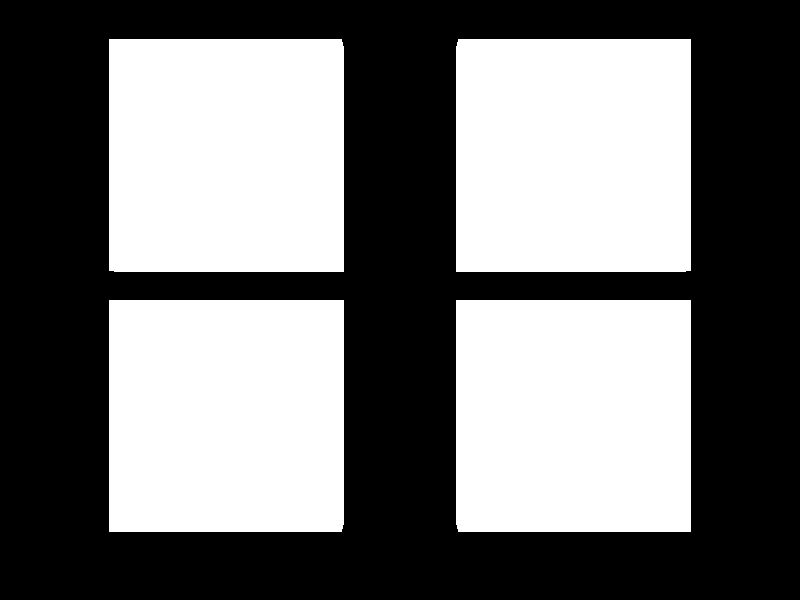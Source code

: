 // Persistence Of Vision raytracer version 3.5 sample file.
// Normal_map example
//
// -w320 -h240
// -w800 -h600 +a0.3

global_settings { assumed_gamma 2.2 }

#include "colors.inc"

 camera {
     location <0,3,-31>
     direction 3*z
 }

#declare Amt=<0,0,0>;

 light_source { <200, 200, -500> color White}

 #default {
     pigment { White }
     normal { bump_size 1.0 }
     finish { phong 0.8 phong_size 200 }
 }

box{<-2,-2,0>,<2,2,1>
  normal {
    gradient x
    normal_map{
      [0.3 marble turbulence 0.5]
      [0.7 gradient y scallop_wave scale .3]
    }
    translate -3*x
    scale 2
  }
  translate <-3,5.50>
}

box{<-2,-2,0>,<2,2,1>
  normal {
    wood
    normal_map{
      [0.5 marble turbulence 0.5]
      [0.5 radial sine_wave frequency 10 rotate x*90]
    }
  }
  translate <3,5.50>
}
box{<-2,-2,0>,<2,2,1>
  normal {
    checker
      normal { marble turbulence 0.5 }
      normal { radial sine_wave frequency 10 rotate x*90}
  }
  translate <-3,1,0>
}
box{<-2,-2,0>,<2,2,1>
  normal {
    radial frequency 10
    normal_map{
      [0.5 gradient x triangle_wave scale .3]
      [0.5 gradient z scallop_wave scale .3]
    }
    rotate x*90
  }
  translate <3,1,0>
}
